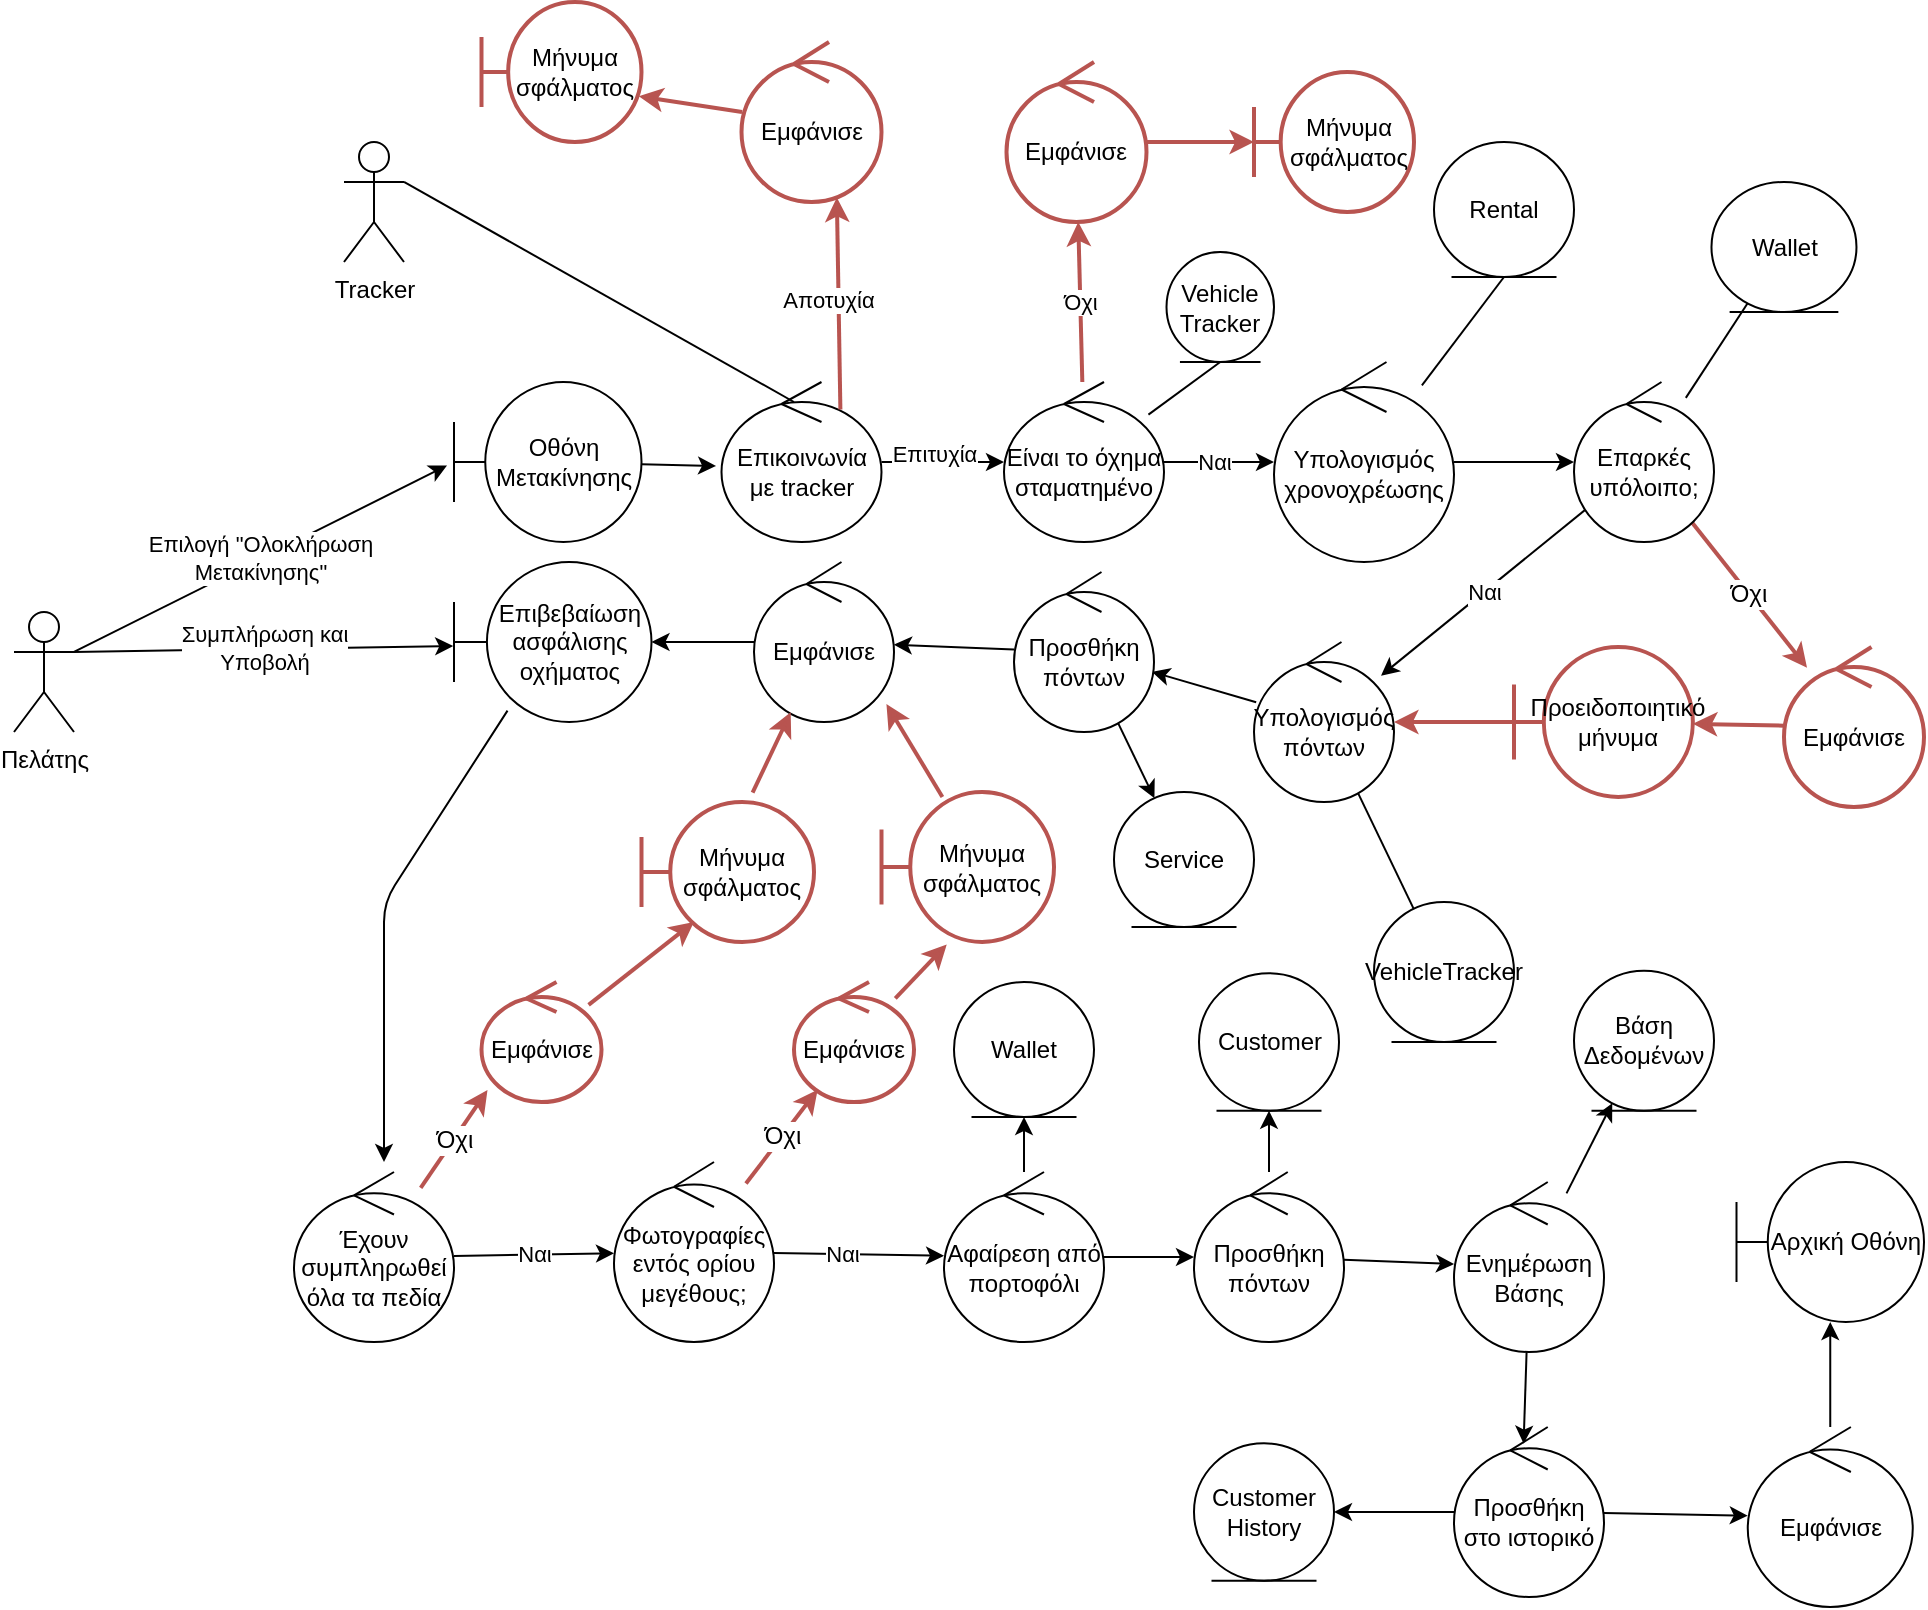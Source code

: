 <mxfile>
    <diagram id="zwPRGnRJBlrswf_2xyk5" name="Page-1">
        <mxGraphModel dx="2699" dy="1269" grid="1" gridSize="10" guides="1" tooltips="1" connect="1" arrows="1" fold="1" page="1" pageScale="1" pageWidth="850" pageHeight="1100" math="0" shadow="0">
            <root>
                <mxCell id="0"/>
                <mxCell id="1" parent="0"/>
                <mxCell id="5" value="Επιλογή &quot;Ολοκλήρωση&lt;br&gt;Μετακίνησης&quot;" style="edgeStyle=none;html=1;entryX=-0.037;entryY=0.522;entryDx=0;entryDy=0;entryPerimeter=0;exitX=1;exitY=0.333;exitDx=0;exitDy=0;exitPerimeter=0;" parent="1" source="2" target="3" edge="1">
                    <mxGeometry relative="1" as="geometry"/>
                </mxCell>
                <mxCell id="55" value="Συμπλήρωση και&lt;br&gt;Υποβολή" style="edgeStyle=none;html=1;exitX=1;exitY=0.333;exitDx=0;exitDy=0;exitPerimeter=0;entryX=-0.004;entryY=0.525;entryDx=0;entryDy=0;entryPerimeter=0;endArrow=classic;endFill=1;" parent="1" source="2" target="51" edge="1">
                    <mxGeometry relative="1" as="geometry"/>
                </mxCell>
                <mxCell id="2" value="Πελάτης" style="shape=umlActor;verticalLabelPosition=bottom;verticalAlign=top;html=1;" parent="1" vertex="1">
                    <mxGeometry x="-110" y="315" width="30" height="60" as="geometry"/>
                </mxCell>
                <mxCell id="10" style="edgeStyle=none;html=1;entryX=-0.034;entryY=0.525;entryDx=0;entryDy=0;entryPerimeter=0;endArrow=classic;endFill=1;" parent="1" source="3" target="6" edge="1">
                    <mxGeometry relative="1" as="geometry"/>
                </mxCell>
                <mxCell id="3" value="Οθόνη Μετακίνησης" style="shape=umlBoundary;whiteSpace=wrap;html=1;" parent="1" vertex="1">
                    <mxGeometry x="110" y="200" width="93.75" height="80" as="geometry"/>
                </mxCell>
                <mxCell id="12" value="" style="edgeStyle=none;html=1;endArrow=classic;endFill=1;" parent="1" source="6" target="11" edge="1">
                    <mxGeometry relative="1" as="geometry">
                        <Array as="points">
                            <mxPoint x="360" y="240"/>
                        </Array>
                    </mxGeometry>
                </mxCell>
                <mxCell id="112" value="Επιτυχία" style="edgeLabel;html=1;align=center;verticalAlign=middle;resizable=0;points=[];" parent="12" vertex="1" connectable="0">
                    <mxGeometry x="-0.168" y="4" relative="1" as="geometry">
                        <mxPoint as="offset"/>
                    </mxGeometry>
                </mxCell>
                <mxCell id="6" value="Επικοινωνία με tracker" style="ellipse;shape=umlControl;whiteSpace=wrap;html=1;" parent="1" vertex="1">
                    <mxGeometry x="243.75" y="200" width="80" height="80" as="geometry"/>
                </mxCell>
                <mxCell id="93" style="edgeStyle=none;html=1;entryX=0.453;entryY=0.125;entryDx=0;entryDy=0;entryPerimeter=0;endArrow=none;endFill=0;exitX=1;exitY=0.333;exitDx=0;exitDy=0;exitPerimeter=0;" parent="1" source="7" target="6" edge="1">
                    <mxGeometry relative="1" as="geometry"/>
                </mxCell>
                <mxCell id="7" value="Tracker" style="shape=umlActor;verticalLabelPosition=bottom;verticalAlign=top;html=1;" parent="1" vertex="1">
                    <mxGeometry x="55" y="80" width="30" height="60" as="geometry"/>
                </mxCell>
                <mxCell id="14" value="" style="edgeStyle=none;html=1;endArrow=none;endFill=0;entryX=0.5;entryY=1;entryDx=0;entryDy=0;" parent="1" source="11" target="13" edge="1">
                    <mxGeometry relative="1" as="geometry"/>
                </mxCell>
                <mxCell id="16" value="Όχι" style="edgeStyle=none;html=1;endArrow=classic;endFill=1;fillColor=#f8cecc;strokeColor=#b85450;strokeWidth=2;" parent="1" source="11" target="15" edge="1">
                    <mxGeometry relative="1" as="geometry"/>
                </mxCell>
                <mxCell id="21" value="" style="edgeStyle=none;html=1;endArrow=classic;endFill=1;" parent="1" source="11" target="20" edge="1">
                    <mxGeometry relative="1" as="geometry"/>
                </mxCell>
                <mxCell id="103" value="Ναι" style="edgeLabel;html=1;align=center;verticalAlign=middle;resizable=0;points=[];" parent="21" vertex="1" connectable="0">
                    <mxGeometry x="0.4" y="2" relative="1" as="geometry">
                        <mxPoint x="-14" y="2" as="offset"/>
                    </mxGeometry>
                </mxCell>
                <mxCell id="11" value="Είναι το όχημα σταματημένο" style="ellipse;shape=umlControl;whiteSpace=wrap;html=1;" parent="1" vertex="1">
                    <mxGeometry x="385" y="200" width="80" height="80" as="geometry"/>
                </mxCell>
                <mxCell id="13" value="Vehicle&lt;br&gt;Tracker" style="ellipse;shape=umlEntity;whiteSpace=wrap;html=1;direction=east;" parent="1" vertex="1">
                    <mxGeometry x="466.25" y="135" width="53.75" height="55" as="geometry"/>
                </mxCell>
                <mxCell id="18" value="" style="edgeStyle=none;html=1;endArrow=classic;endFill=1;fontSize=12;fillColor=none;strokeColor=#b85450;strokeWidth=2;" parent="1" source="15" target="17" edge="1">
                    <mxGeometry relative="1" as="geometry"/>
                </mxCell>
                <mxCell id="15" value="Εμφάνισε" style="ellipse;shape=umlControl;whiteSpace=wrap;html=1;fillColor=none;strokeColor=#b85450;strokeWidth=2;" parent="1" vertex="1">
                    <mxGeometry x="386.25" y="40" width="70" height="80" as="geometry"/>
                </mxCell>
                <mxCell id="17" value="Μήνυμα σφάλματος" style="shape=umlBoundary;whiteSpace=wrap;html=1;fillColor=none;strokeColor=#b85450;strokeWidth=2;" parent="1" vertex="1">
                    <mxGeometry x="510" y="45" width="80" height="70" as="geometry"/>
                </mxCell>
                <mxCell id="25" value="" style="edgeStyle=none;html=1;endArrow=classic;endFill=1;" parent="1" source="20" target="24" edge="1">
                    <mxGeometry relative="1" as="geometry"/>
                </mxCell>
                <mxCell id="126" style="edgeStyle=none;html=1;entryX=0.5;entryY=1;entryDx=0;entryDy=0;endArrow=none;endFill=0;" parent="1" source="20" target="125" edge="1">
                    <mxGeometry relative="1" as="geometry"/>
                </mxCell>
                <mxCell id="20" value="Υπολογισμός χρονοχρέωσης" style="ellipse;shape=umlControl;whiteSpace=wrap;html=1;" parent="1" vertex="1">
                    <mxGeometry x="520" y="190" width="90" height="100" as="geometry"/>
                </mxCell>
                <mxCell id="27" value="Ναι" style="edgeStyle=none;html=1;endArrow=classic;endFill=1;" parent="1" source="24" target="26" edge="1">
                    <mxGeometry relative="1" as="geometry"/>
                </mxCell>
                <mxCell id="29" value="Όχι" style="edgeStyle=none;html=1;endArrow=classic;endFill=1;fontSize=12;fillColor=none;strokeColor=#b85450;strokeWidth=2;" parent="1" source="24" target="28" edge="1">
                    <mxGeometry relative="1" as="geometry"/>
                </mxCell>
                <mxCell id="34" value="" style="edgeStyle=none;html=1;endArrow=none;endFill=0;" parent="1" source="24" target="33" edge="1">
                    <mxGeometry relative="1" as="geometry"/>
                </mxCell>
                <mxCell id="24" value="Επαρκές υπόλοιπο;" style="ellipse;shape=umlControl;whiteSpace=wrap;html=1;" parent="1" vertex="1">
                    <mxGeometry x="670" y="200" width="70" height="80" as="geometry"/>
                </mxCell>
                <mxCell id="132" value="" style="edgeStyle=none;html=1;endArrow=none;endFill=0;" edge="1" parent="1" source="26" target="131">
                    <mxGeometry relative="1" as="geometry"/>
                </mxCell>
                <mxCell id="142" value="" style="edgeStyle=none;html=1;endArrow=classic;endFill=1;" edge="1" parent="1" source="26" target="140">
                    <mxGeometry relative="1" as="geometry"/>
                </mxCell>
                <mxCell id="26" value="Υπολογισμός πόντων" style="ellipse;shape=umlControl;whiteSpace=wrap;html=1;" parent="1" vertex="1">
                    <mxGeometry x="510" y="330" width="70" height="80" as="geometry"/>
                </mxCell>
                <mxCell id="137" value="" style="edgeStyle=none;html=1;endArrow=classic;endFill=1;fontSize=12;strokeColor=#b85450;fillColor=none;strokeWidth=2;" edge="1" parent="1" source="28" target="39">
                    <mxGeometry relative="1" as="geometry"/>
                </mxCell>
                <mxCell id="28" value="Εμφάνισε" style="ellipse;shape=umlControl;whiteSpace=wrap;html=1;fillColor=none;strokeColor=#b85450;strokeWidth=2;" parent="1" vertex="1">
                    <mxGeometry x="775" y="332.5" width="70" height="80" as="geometry"/>
                </mxCell>
                <mxCell id="33" value="Wallet" style="ellipse;shape=umlEntity;whiteSpace=wrap;html=1;direction=east;" parent="1" vertex="1">
                    <mxGeometry x="738.74" y="100" width="72.5" height="65" as="geometry"/>
                </mxCell>
                <mxCell id="139" value="" style="edgeStyle=none;html=1;endArrow=classic;endFill=1;fontSize=12;strokeColor=#b85450;fillColor=none;strokeWidth=2;" edge="1" parent="1" source="39" target="26">
                    <mxGeometry relative="1" as="geometry"/>
                </mxCell>
                <mxCell id="39" value="Προειδοποιητικό μήνυμα" style="shape=umlBoundary;whiteSpace=wrap;html=1;fillColor=none;strokeColor=#b85450;strokeWidth=2;" parent="1" vertex="1">
                    <mxGeometry x="640" y="332.5" width="89.43" height="75" as="geometry"/>
                </mxCell>
                <mxCell id="52" value="" style="edgeStyle=none;html=1;endArrow=classic;endFill=1;" parent="1" source="49" target="51" edge="1">
                    <mxGeometry relative="1" as="geometry"/>
                </mxCell>
                <mxCell id="49" value="Εμφάνισε" style="ellipse;shape=umlControl;whiteSpace=wrap;html=1;" parent="1" vertex="1">
                    <mxGeometry x="260" y="290" width="70" height="80" as="geometry"/>
                </mxCell>
                <mxCell id="57" value="" style="edgeStyle=none;html=1;endArrow=classic;endFill=1;exitX=0.271;exitY=0.929;exitDx=0;exitDy=0;exitPerimeter=0;" parent="1" source="51" edge="1">
                    <mxGeometry relative="1" as="geometry">
                        <mxPoint x="75" y="590" as="targetPoint"/>
                        <Array as="points">
                            <mxPoint x="75" y="460"/>
                        </Array>
                    </mxGeometry>
                </mxCell>
                <mxCell id="51" value="Επιβεβαίωση&lt;br&gt;ασφάλισης&lt;br&gt;οχήματος" style="shape=umlBoundary;whiteSpace=wrap;html=1;" parent="1" vertex="1">
                    <mxGeometry x="110" y="290" width="98.75" height="80" as="geometry"/>
                </mxCell>
                <mxCell id="62" value="Όχι" style="edgeStyle=none;html=1;endArrow=classic;endFill=1;entryX=0.05;entryY=0.9;entryDx=0;entryDy=0;entryPerimeter=0;fontSize=12;fillColor=none;strokeColor=#b85450;strokeWidth=2;" parent="1" source="56" target="59" edge="1">
                    <mxGeometry relative="1" as="geometry"/>
                </mxCell>
                <mxCell id="65" value="Ναι" style="edgeStyle=none;html=1;endArrow=classic;endFill=1;" parent="1" source="56" target="58" edge="1">
                    <mxGeometry relative="1" as="geometry"/>
                </mxCell>
                <mxCell id="56" value="Έχουν συμπληρωθεί όλα τα πεδία" style="ellipse;shape=umlControl;whiteSpace=wrap;html=1;" parent="1" vertex="1">
                    <mxGeometry x="30" y="595" width="80" height="85" as="geometry"/>
                </mxCell>
                <mxCell id="67" value="Όχι" style="edgeStyle=none;html=1;endArrow=classic;endFill=1;fontSize=12;fillColor=none;strokeColor=#b85450;strokeWidth=2;" parent="1" source="58" target="66" edge="1">
                    <mxGeometry relative="1" as="geometry"/>
                </mxCell>
                <mxCell id="74" value="" style="edgeStyle=none;html=1;endArrow=classic;endFill=1;" parent="1" source="58" target="73" edge="1">
                    <mxGeometry relative="1" as="geometry"/>
                </mxCell>
                <mxCell id="98" value="Ναι" style="edgeLabel;html=1;align=center;verticalAlign=middle;resizable=0;points=[];" parent="74" vertex="1" connectable="0">
                    <mxGeometry x="-0.457" y="-2" relative="1" as="geometry">
                        <mxPoint x="11" y="-2" as="offset"/>
                    </mxGeometry>
                </mxCell>
                <mxCell id="58" value="Φωτογραφίες εντός ορίου μεγέθους;" style="ellipse;shape=umlControl;whiteSpace=wrap;html=1;" parent="1" vertex="1">
                    <mxGeometry x="190" y="590" width="80" height="90" as="geometry"/>
                </mxCell>
                <mxCell id="64" value="" style="edgeStyle=none;html=1;endArrow=classic;endFill=1;fontSize=12;fillColor=none;strokeColor=#b85450;strokeWidth=2;" parent="1" source="59" edge="1">
                    <mxGeometry relative="1" as="geometry">
                        <mxPoint x="230" y="470" as="targetPoint"/>
                    </mxGeometry>
                </mxCell>
                <mxCell id="59" value="Εμφάνισε" style="ellipse;shape=umlControl;whiteSpace=wrap;html=1;fillColor=none;strokeColor=#b85450;strokeWidth=2;" parent="1" vertex="1">
                    <mxGeometry x="123.75" y="500" width="60" height="60" as="geometry"/>
                </mxCell>
                <mxCell id="63" style="edgeStyle=none;html=1;endArrow=classic;endFill=1;fontSize=12;fillColor=none;strokeColor=#b85450;strokeWidth=2;exitX=0.644;exitY=-0.067;exitDx=0;exitDy=0;exitPerimeter=0;" parent="1" source="61" target="49" edge="1">
                    <mxGeometry relative="1" as="geometry"/>
                </mxCell>
                <mxCell id="61" value="Μήνυμα σφάλματος" style="shape=umlBoundary;whiteSpace=wrap;html=1;fillColor=none;strokeColor=#b85450;strokeWidth=2;" parent="1" vertex="1">
                    <mxGeometry x="203.75" y="410" width="86.25" height="70" as="geometry"/>
                </mxCell>
                <mxCell id="69" style="edgeStyle=none;html=1;entryX=0.378;entryY=1.017;entryDx=0;entryDy=0;entryPerimeter=0;endArrow=classic;endFill=1;fontSize=12;fillColor=none;strokeColor=#b85450;strokeWidth=2;" parent="1" source="66" target="68" edge="1">
                    <mxGeometry relative="1" as="geometry"/>
                </mxCell>
                <mxCell id="66" value="Εμφάνισε" style="ellipse;shape=umlControl;whiteSpace=wrap;html=1;fillColor=none;strokeColor=#b85450;strokeWidth=2;" parent="1" vertex="1">
                    <mxGeometry x="280" y="500" width="60" height="60" as="geometry"/>
                </mxCell>
                <mxCell id="71" style="edgeStyle=none;html=1;entryX=0.946;entryY=0.888;entryDx=0;entryDy=0;entryPerimeter=0;endArrow=classic;endFill=1;fontSize=12;fillColor=none;strokeColor=#b85450;strokeWidth=2;exitX=0.353;exitY=0.033;exitDx=0;exitDy=0;exitPerimeter=0;" parent="1" source="68" target="49" edge="1">
                    <mxGeometry relative="1" as="geometry"/>
                </mxCell>
                <mxCell id="68" value="Μήνυμα σφάλματος" style="shape=umlBoundary;whiteSpace=wrap;html=1;fillColor=none;strokeColor=#b85450;strokeWidth=2;" parent="1" vertex="1">
                    <mxGeometry x="323.75" y="405" width="86.25" height="75" as="geometry"/>
                </mxCell>
                <mxCell id="78" value="" style="edgeStyle=none;html=1;endArrow=classic;endFill=1;entryX=0.5;entryY=1;entryDx=0;entryDy=0;" parent="1" source="73" target="77" edge="1">
                    <mxGeometry relative="1" as="geometry"/>
                </mxCell>
                <mxCell id="145" value="" style="edgeStyle=none;html=1;endArrow=classic;endFill=1;" edge="1" parent="1" source="73" target="113">
                    <mxGeometry relative="1" as="geometry"/>
                </mxCell>
                <mxCell id="73" value="Αφαίρεση από πορτοφόλι" style="ellipse;shape=umlControl;whiteSpace=wrap;html=1;" parent="1" vertex="1">
                    <mxGeometry x="355" y="595" width="80" height="85" as="geometry"/>
                </mxCell>
                <mxCell id="83" value="" style="edgeStyle=none;html=1;endArrow=classic;endFill=1;entryX=0.464;entryY=0.098;entryDx=0;entryDy=0;entryPerimeter=0;" parent="1" source="75" target="120" edge="1">
                    <mxGeometry relative="1" as="geometry"/>
                </mxCell>
                <mxCell id="146" value="" style="edgeStyle=none;html=1;endArrow=classic;endFill=1;" edge="1" parent="1" source="75" target="101">
                    <mxGeometry relative="1" as="geometry"/>
                </mxCell>
                <mxCell id="75" value="Ενημέρωση Βάσης" style="ellipse;shape=umlControl;whiteSpace=wrap;html=1;" parent="1" vertex="1">
                    <mxGeometry x="610" y="600" width="75" height="85" as="geometry"/>
                </mxCell>
                <mxCell id="77" value="Wallet" style="ellipse;shape=umlEntity;whiteSpace=wrap;html=1;direction=east;" parent="1" vertex="1">
                    <mxGeometry x="360" y="500" width="70" height="67.5" as="geometry"/>
                </mxCell>
                <mxCell id="150" value="" style="edgeStyle=none;html=1;endArrow=classic;endFill=1;" edge="1" parent="1" source="99" target="149">
                    <mxGeometry relative="1" as="geometry"/>
                </mxCell>
                <mxCell id="99" value="Εμφάνισε" style="ellipse;shape=umlControl;whiteSpace=wrap;html=1;" parent="1" vertex="1">
                    <mxGeometry x="756.88" y="722.5" width="82.5" height="90" as="geometry"/>
                </mxCell>
                <mxCell id="101" value="Βάση Δεδομένων" style="ellipse;shape=umlEntity;whiteSpace=wrap;html=1;" parent="1" vertex="1">
                    <mxGeometry x="670" y="494.38" width="70" height="70" as="geometry"/>
                </mxCell>
                <mxCell id="106" value="Customer" style="ellipse;shape=umlEntity;whiteSpace=wrap;html=1;direction=east;" parent="1" vertex="1">
                    <mxGeometry x="482.5" y="495.63" width="70" height="68.75" as="geometry"/>
                </mxCell>
                <mxCell id="111" style="edgeStyle=none;html=1;entryX=0.983;entryY=0.673;entryDx=0;entryDy=0;entryPerimeter=0;strokeColor=#b85450;endFill=1;fillColor=#f8cecc;strokeWidth=2;" parent="1" source="108" target="110" edge="1">
                    <mxGeometry relative="1" as="geometry"/>
                </mxCell>
                <mxCell id="108" value="Εμφάνισε" style="ellipse;shape=umlControl;whiteSpace=wrap;html=1;fillColor=none;strokeColor=#b85450;strokeWidth=2;" parent="1" vertex="1">
                    <mxGeometry x="253.75" y="30" width="70" height="80" as="geometry"/>
                </mxCell>
                <mxCell id="109" value="Αποτυχία" style="edgeStyle=none;html=1;endArrow=classic;endFill=1;fillColor=#f8cecc;strokeColor=#b85450;strokeWidth=2;exitX=0.743;exitY=0.172;exitDx=0;exitDy=0;exitPerimeter=0;entryX=0.681;entryY=0.972;entryDx=0;entryDy=0;entryPerimeter=0;" parent="1" source="6" target="108" edge="1">
                    <mxGeometry x="0.029" y="5" relative="1" as="geometry">
                        <mxPoint x="306.063" y="200.294" as="sourcePoint"/>
                        <mxPoint x="299.995" y="134.997" as="targetPoint"/>
                        <mxPoint as="offset"/>
                    </mxGeometry>
                </mxCell>
                <mxCell id="110" value="Μήνυμα σφάλματος" style="shape=umlBoundary;whiteSpace=wrap;html=1;fillColor=none;strokeColor=#b85450;strokeWidth=2;" parent="1" vertex="1">
                    <mxGeometry x="123.75" y="10" width="80" height="70" as="geometry"/>
                </mxCell>
                <mxCell id="115" style="edgeStyle=none;html=1;" parent="1" source="113" target="75" edge="1">
                    <mxGeometry relative="1" as="geometry"/>
                </mxCell>
                <mxCell id="144" value="" style="edgeStyle=none;html=1;endArrow=classic;endFill=1;" edge="1" parent="1" source="113" target="106">
                    <mxGeometry relative="1" as="geometry"/>
                </mxCell>
                <mxCell id="113" value="Προσθήκη πόντων" style="ellipse;shape=umlControl;whiteSpace=wrap;html=1;" parent="1" vertex="1">
                    <mxGeometry x="480" y="595" width="75" height="85" as="geometry"/>
                </mxCell>
                <mxCell id="116" value="Service" style="ellipse;shape=umlEntity;whiteSpace=wrap;html=1;direction=east;" parent="1" vertex="1">
                    <mxGeometry x="440" y="405" width="70" height="67.5" as="geometry"/>
                </mxCell>
                <mxCell id="121" value="" style="edgeStyle=none;html=1;" parent="1" source="120" target="99" edge="1">
                    <mxGeometry relative="1" as="geometry"/>
                </mxCell>
                <mxCell id="148" value="" style="edgeStyle=none;html=1;endArrow=classic;endFill=1;" edge="1" parent="1" source="120" target="147">
                    <mxGeometry relative="1" as="geometry"/>
                </mxCell>
                <mxCell id="120" value="Προσθήκη στο ιστορικό" style="ellipse;shape=umlControl;whiteSpace=wrap;html=1;" parent="1" vertex="1">
                    <mxGeometry x="610" y="722.5" width="75" height="85" as="geometry"/>
                </mxCell>
                <mxCell id="125" value="Rental" style="ellipse;shape=umlEntity;whiteSpace=wrap;html=1;direction=east;" parent="1" vertex="1">
                    <mxGeometry x="600" y="80" width="70" height="67.5" as="geometry"/>
                </mxCell>
                <mxCell id="131" value="VehicleTracker" style="ellipse;shape=umlEntity;whiteSpace=wrap;html=1;direction=east;" vertex="1" parent="1">
                    <mxGeometry x="570" y="460" width="70" height="70" as="geometry"/>
                </mxCell>
                <mxCell id="141" value="" style="edgeStyle=none;html=1;endArrow=classic;endFill=1;" edge="1" parent="1" source="140" target="49">
                    <mxGeometry relative="1" as="geometry"/>
                </mxCell>
                <mxCell id="143" value="" style="edgeStyle=none;html=1;endArrow=classic;endFill=1;" edge="1" parent="1" source="140" target="116">
                    <mxGeometry relative="1" as="geometry"/>
                </mxCell>
                <mxCell id="140" value="Προσθήκη πόντων" style="ellipse;shape=umlControl;whiteSpace=wrap;html=1;" vertex="1" parent="1">
                    <mxGeometry x="390" y="295" width="70" height="80" as="geometry"/>
                </mxCell>
                <mxCell id="147" value="Customer&lt;br&gt;History" style="ellipse;shape=umlEntity;whiteSpace=wrap;html=1;direction=east;" vertex="1" parent="1">
                    <mxGeometry x="480" y="730.63" width="70" height="68.75" as="geometry"/>
                </mxCell>
                <mxCell id="149" value="Αρχική Οθόνη" style="shape=umlBoundary;whiteSpace=wrap;html=1;" vertex="1" parent="1">
                    <mxGeometry x="751.25" y="590" width="93.75" height="80" as="geometry"/>
                </mxCell>
            </root>
        </mxGraphModel>
    </diagram>
</mxfile>